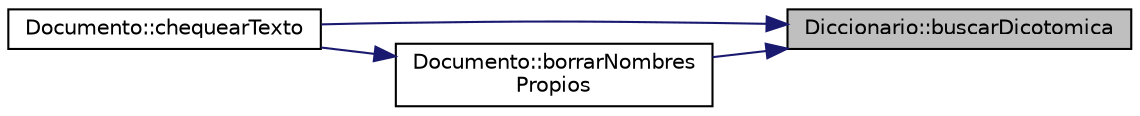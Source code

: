 digraph "Diccionario::buscarDicotomica"
{
 // LATEX_PDF_SIZE
  edge [fontname="Helvetica",fontsize="10",labelfontname="Helvetica",labelfontsize="10"];
  node [fontname="Helvetica",fontsize="10",shape=record];
  rankdir="RL";
  Node10 [label="Diccionario::buscarDicotomica",height=0.2,width=0.4,color="black", fillcolor="grey75", style="filled", fontcolor="black",tooltip=" "];
  Node10 -> Node11 [dir="back",color="midnightblue",fontsize="10",style="solid",fontname="Helvetica"];
  Node11 [label="Documento::chequearTexto",height=0.2,width=0.4,color="black", fillcolor="white", style="filled",URL="$class_documento.html#a961a2128c38cd2910b92f6e7d81cb810",tooltip=" "];
  Node10 -> Node12 [dir="back",color="midnightblue",fontsize="10",style="solid",fontname="Helvetica"];
  Node12 [label="Documento::borrarNombres\lPropios",height=0.2,width=0.4,color="black", fillcolor="white", style="filled",URL="$class_documento.html#a5762878977cf095e115dc2fd1bdb0ed8",tooltip=" "];
  Node12 -> Node11 [dir="back",color="midnightblue",fontsize="10",style="solid",fontname="Helvetica"];
}
